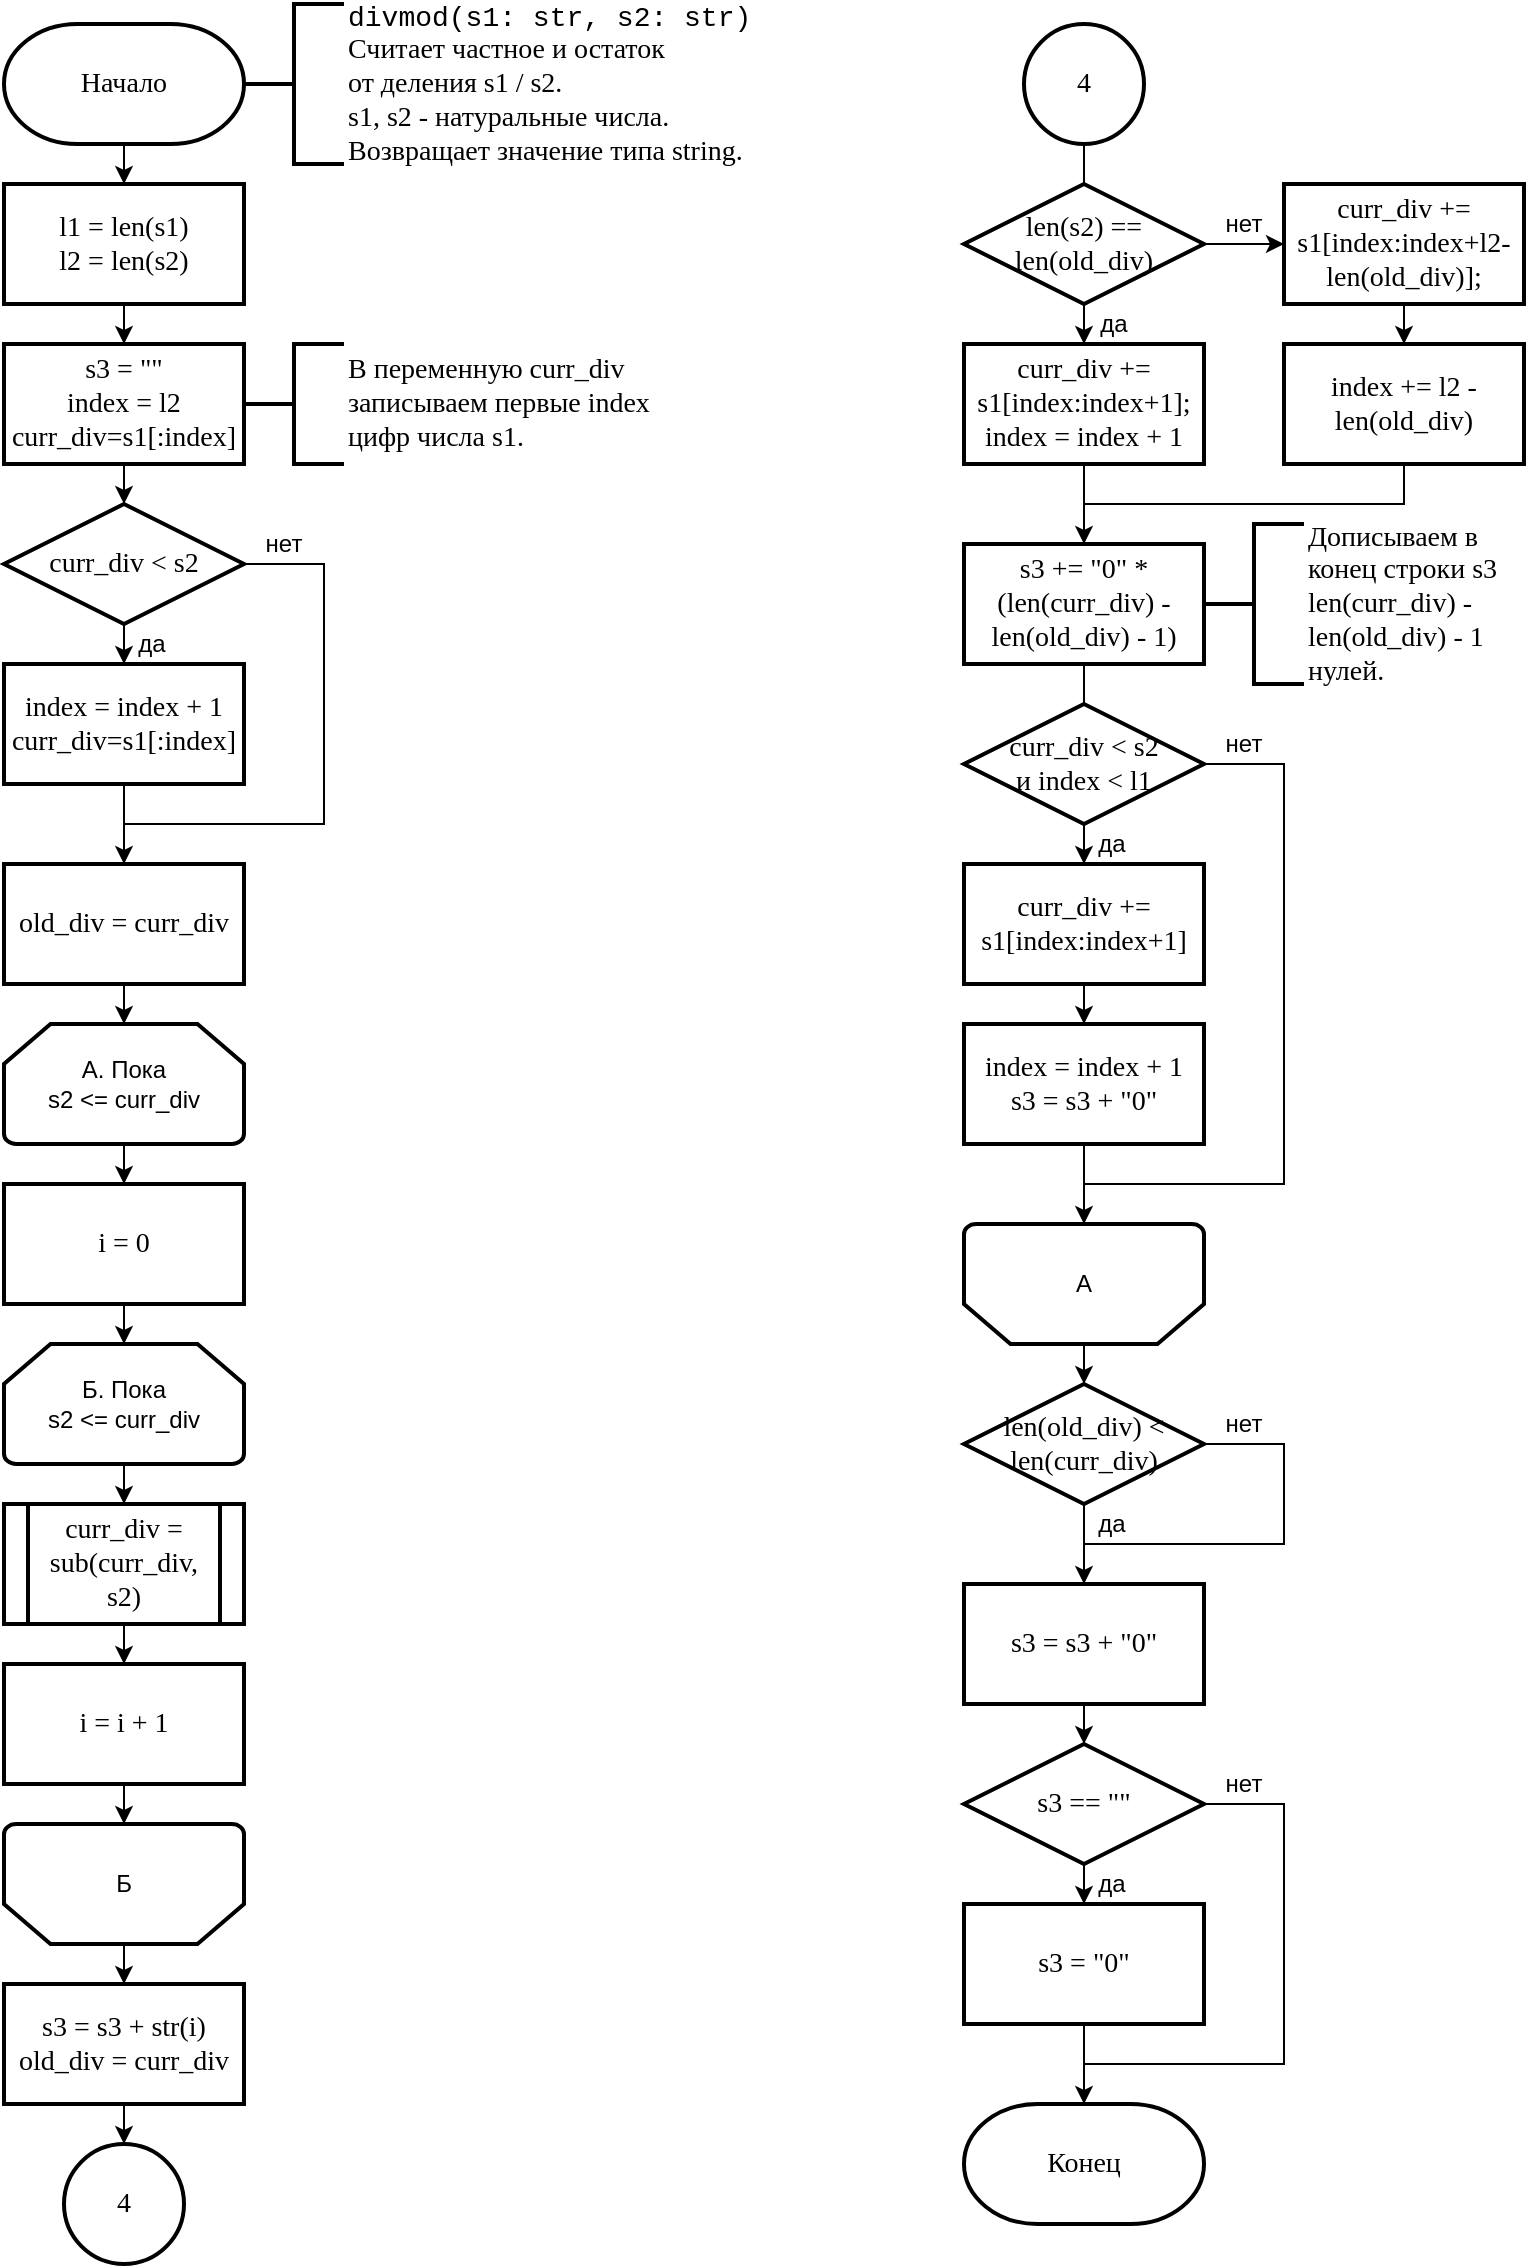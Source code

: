 <mxfile version="14.4.4"><diagram id="MlSowE7N2zOFGr-4BrM5" name="Page-1"><mxGraphModel dx="1422" dy="773" grid="1" gridSize="10" guides="1" tooltips="1" connect="1" arrows="1" fold="1" page="1" pageScale="1" pageWidth="827" pageHeight="1169" math="0" shadow="0"><root><mxCell id="0"/><mxCell id="1" parent="0"/><mxCell id="eOUjjm0YNrlzB128Bgmo-5" style="edgeStyle=orthogonalEdgeStyle;rounded=0;orthogonalLoop=1;jettySize=auto;html=1;exitX=0.5;exitY=1;exitDx=0;exitDy=0;exitPerimeter=0;entryX=0.5;entryY=0;entryDx=0;entryDy=0;fontFamily=Times New Roman;fontSize=14;" parent="1" source="eOUjjm0YNrlzB128Bgmo-1" target="eOUjjm0YNrlzB128Bgmo-3" edge="1"><mxGeometry relative="1" as="geometry"/></mxCell><mxCell id="eOUjjm0YNrlzB128Bgmo-1" value="Начало" style="strokeWidth=2;html=1;shape=mxgraph.flowchart.terminator;whiteSpace=wrap;fontSize=14;fontFamily=Times New Roman;" parent="1" vertex="1"><mxGeometry x="60" y="40" width="120" height="60" as="geometry"/></mxCell><mxCell id="eOUjjm0YNrlzB128Bgmo-7" style="edgeStyle=orthogonalEdgeStyle;rounded=0;orthogonalLoop=1;jettySize=auto;html=1;exitX=0.5;exitY=1;exitDx=0;exitDy=0;entryX=0.5;entryY=0;entryDx=0;entryDy=0;fontFamily=Times New Roman;fontSize=14;" parent="1" source="eOUjjm0YNrlzB128Bgmo-3" target="eOUjjm0YNrlzB128Bgmo-6" edge="1"><mxGeometry relative="1" as="geometry"/></mxCell><mxCell id="eOUjjm0YNrlzB128Bgmo-3" value="&lt;div&gt;l1 = len(s1)&lt;/div&gt;&lt;div&gt;l2 = len(s2)&lt;br&gt;&lt;/div&gt;" style="rounded=0;whiteSpace=wrap;html=1;absoluteArcSize=1;arcSize=14;strokeWidth=2;fontFamily=Times New Roman;fontSize=14;" parent="1" vertex="1"><mxGeometry x="60" y="120" width="120" height="60" as="geometry"/></mxCell><mxCell id="eOUjjm0YNrlzB128Bgmo-4" value="&lt;div&gt;&lt;font face=&quot;Courier New&quot;&gt;divmod(s1: str, s2: str)&lt;/font&gt;&lt;/div&gt;&lt;div&gt;Считает частное и остаток&lt;/div&gt;&lt;div&gt;от деления s1 / s2.&lt;/div&gt;&lt;div&gt;s1, s2 - натуральные числа.&lt;br&gt;&lt;/div&gt;&lt;div&gt;Возвращает значение типа string.&lt;br&gt;&lt;/div&gt;" style="strokeWidth=2;html=1;shape=mxgraph.flowchart.annotation_2;align=left;labelPosition=right;pointerEvents=1;fontFamily=Times New Roman;fontSize=14;" parent="1" vertex="1"><mxGeometry x="180" y="30" width="50" height="80" as="geometry"/></mxCell><mxCell id="eOUjjm0YNrlzB128Bgmo-9" style="edgeStyle=orthogonalEdgeStyle;rounded=0;orthogonalLoop=1;jettySize=auto;html=1;exitX=0.5;exitY=1;exitDx=0;exitDy=0;entryX=0.5;entryY=0;entryDx=0;entryDy=0;fontFamily=Times New Roman;fontSize=14;" parent="1" source="eOUjjm0YNrlzB128Bgmo-6" edge="1"><mxGeometry relative="1" as="geometry"><mxPoint x="120" y="280" as="targetPoint"/></mxGeometry></mxCell><mxCell id="eOUjjm0YNrlzB128Bgmo-6" value="&lt;div&gt;s3 = &quot;&quot;&lt;/div&gt;&lt;div&gt;index = l2&lt;/div&gt;&lt;div&gt;curr_div=s1[:index]&lt;br&gt;&lt;/div&gt;" style="rounded=0;whiteSpace=wrap;html=1;absoluteArcSize=1;arcSize=14;strokeWidth=2;fontFamily=Times New Roman;fontSize=14;" parent="1" vertex="1"><mxGeometry x="60" y="200" width="120" height="60" as="geometry"/></mxCell><mxCell id="eOUjjm0YNrlzB128Bgmo-13" style="edgeStyle=orthogonalEdgeStyle;rounded=0;orthogonalLoop=1;jettySize=auto;html=1;exitX=0.5;exitY=1;exitDx=0;exitDy=0;entryX=0.5;entryY=0;entryDx=0;entryDy=0;fontFamily=Times New Roman;fontSize=14;" parent="1" target="eOUjjm0YNrlzB128Bgmo-12" edge="1"><mxGeometry relative="1" as="geometry"><mxPoint x="120" y="340" as="sourcePoint"/></mxGeometry></mxCell><mxCell id="RgCREBR0O2fTqtn7CURr-6" style="edgeStyle=orthogonalEdgeStyle;rounded=0;orthogonalLoop=1;jettySize=auto;html=1;exitX=0.5;exitY=1;exitDx=0;exitDy=0;entryX=0.5;entryY=0;entryDx=0;entryDy=0;" edge="1" parent="1" source="eOUjjm0YNrlzB128Bgmo-12" target="RgCREBR0O2fTqtn7CURr-5"><mxGeometry relative="1" as="geometry"/></mxCell><mxCell id="eOUjjm0YNrlzB128Bgmo-12" value="&lt;div&gt;index = index + 1&lt;/div&gt;&lt;div&gt;curr_div=s1[:index]&lt;/div&gt;" style="rounded=0;whiteSpace=wrap;html=1;absoluteArcSize=1;arcSize=14;strokeWidth=2;fontFamily=Times New Roman;fontSize=14;" parent="1" vertex="1"><mxGeometry x="60" y="360" width="120" height="60" as="geometry"/></mxCell><mxCell id="eOUjjm0YNrlzB128Bgmo-56" style="edgeStyle=orthogonalEdgeStyle;rounded=0;orthogonalLoop=1;jettySize=auto;html=1;exitX=0.5;exitY=1;exitDx=0;exitDy=0;entryX=0.5;entryY=0;entryDx=0;entryDy=0;entryPerimeter=0;endArrow=none;endFill=0;fontFamily=Times New Roman;fontSize=14;" parent="1" source="eOUjjm0YNrlzB128Bgmo-44" target="eOUjjm0YNrlzB128Bgmo-45" edge="1"><mxGeometry relative="1" as="geometry"/></mxCell><mxCell id="eOUjjm0YNrlzB128Bgmo-44" value="4" style="ellipse;whiteSpace=wrap;html=1;aspect=fixed;rounded=0;strokeWidth=2;fontFamily=Times New Roman;fontSize=14;" parent="1" vertex="1"><mxGeometry x="570" y="40" width="60" height="60" as="geometry"/></mxCell><mxCell id="eOUjjm0YNrlzB128Bgmo-48" value="" style="edgeStyle=orthogonalEdgeStyle;rounded=0;orthogonalLoop=1;jettySize=auto;html=1;exitX=0.5;exitY=1;exitDx=0;exitDy=0;exitPerimeter=0;entryX=0.5;entryY=0;entryDx=0;entryDy=0;endArrow=classic;endFill=1;fontFamily=Times New Roman;fontSize=14;" parent="1" source="eOUjjm0YNrlzB128Bgmo-45" target="eOUjjm0YNrlzB128Bgmo-46" edge="1"><mxGeometry relative="1" as="geometry"/></mxCell><mxCell id="RgCREBR0O2fTqtn7CURr-32" style="edgeStyle=orthogonalEdgeStyle;rounded=0;orthogonalLoop=1;jettySize=auto;html=1;exitX=1;exitY=0.5;exitDx=0;exitDy=0;exitPerimeter=0;entryX=0;entryY=0.5;entryDx=0;entryDy=0;endArrow=classic;endFill=1;" edge="1" parent="1" source="eOUjjm0YNrlzB128Bgmo-45" target="RgCREBR0O2fTqtn7CURr-30"><mxGeometry relative="1" as="geometry"/></mxCell><mxCell id="eOUjjm0YNrlzB128Bgmo-45" value="len(s2) == len(old_div)" style="strokeWidth=2;html=1;shape=mxgraph.flowchart.decision;whiteSpace=wrap;rounded=0;fontFamily=Times New Roman;fontSize=14;" parent="1" vertex="1"><mxGeometry x="540" y="120" width="120" height="60" as="geometry"/></mxCell><mxCell id="eOUjjm0YNrlzB128Bgmo-55" style="edgeStyle=orthogonalEdgeStyle;rounded=0;orthogonalLoop=1;jettySize=auto;html=1;exitX=0.5;exitY=1;exitDx=0;exitDy=0;entryX=0.5;entryY=0;entryDx=0;entryDy=0;endArrow=classic;endFill=1;fontFamily=Times New Roman;fontSize=14;" parent="1" source="eOUjjm0YNrlzB128Bgmo-46" edge="1"><mxGeometry relative="1" as="geometry"><mxPoint x="600" y="300" as="targetPoint"/></mxGeometry></mxCell><mxCell id="eOUjjm0YNrlzB128Bgmo-46" value="&lt;div&gt;curr_div += s1[index:index+1];&lt;/div&gt;index = index + 1" style="rounded=0;whiteSpace=wrap;html=1;absoluteArcSize=1;arcSize=14;strokeWidth=2;fontFamily=Times New Roman;fontSize=14;" parent="1" vertex="1"><mxGeometry x="540" y="200" width="120" height="60" as="geometry"/></mxCell><mxCell id="eOUjjm0YNrlzB128Bgmo-57" value="&lt;div&gt;Дописываем в&lt;/div&gt;&lt;div&gt;конец строки s3&lt;/div&gt;&lt;div&gt;len(curr_div) - &lt;br&gt;&lt;/div&gt;&lt;div&gt;len(old_div) - 1&lt;/div&gt;&lt;div&gt;нулей.&lt;br&gt;&lt;/div&gt;" style="strokeWidth=2;html=1;shape=mxgraph.flowchart.annotation_2;align=left;labelPosition=right;pointerEvents=1;fontFamily=Times New Roman;fontSize=14;" parent="1" vertex="1"><mxGeometry x="660" y="290" width="50" height="80" as="geometry"/></mxCell><mxCell id="eOUjjm0YNrlzB128Bgmo-59" value="Конец" style="strokeWidth=2;html=1;shape=mxgraph.flowchart.terminator;whiteSpace=wrap;fontSize=14;fontFamily=Times New Roman;" parent="1" vertex="1"><mxGeometry x="540" y="1080" width="120" height="60" as="geometry"/></mxCell><mxCell id="eOUjjm0YNrlzB128Bgmo-64" value="да" style="text;html=1;strokeColor=none;fillColor=none;align=center;verticalAlign=middle;whiteSpace=wrap;rounded=0;" parent="1" vertex="1"><mxGeometry x="605" y="180" width="20" height="20" as="geometry"/></mxCell><mxCell id="eOUjjm0YNrlzB128Bgmo-67" value="нет" style="text;html=1;strokeColor=none;fillColor=none;align=center;verticalAlign=middle;whiteSpace=wrap;rounded=0;" parent="1" vertex="1"><mxGeometry x="670" y="130" width="20" height="20" as="geometry"/></mxCell><mxCell id="RgCREBR0O2fTqtn7CURr-1" value="&lt;div&gt;В переменную curr_div&lt;/div&gt;&lt;div&gt;записываем первые index&lt;/div&gt;&lt;div&gt;цифр числа s1.&lt;br&gt;&lt;/div&gt;" style="strokeWidth=2;html=1;shape=mxgraph.flowchart.annotation_2;align=left;labelPosition=right;pointerEvents=1;fontFamily=Times New Roman;fontSize=14;" vertex="1" parent="1"><mxGeometry x="180" y="200" width="50" height="60" as="geometry"/></mxCell><mxCell id="RgCREBR0O2fTqtn7CURr-7" style="edgeStyle=orthogonalEdgeStyle;rounded=0;orthogonalLoop=1;jettySize=auto;html=1;exitX=1;exitY=0.5;exitDx=0;exitDy=0;exitPerimeter=0;endArrow=none;endFill=0;" edge="1" parent="1" source="RgCREBR0O2fTqtn7CURr-2"><mxGeometry relative="1" as="geometry"><mxPoint x="120" y="430" as="targetPoint"/><Array as="points"><mxPoint x="220" y="310"/><mxPoint x="220" y="440"/><mxPoint x="120" y="440"/></Array></mxGeometry></mxCell><mxCell id="RgCREBR0O2fTqtn7CURr-2" value="curr_div &amp;lt; s2" style="strokeWidth=2;html=1;shape=mxgraph.flowchart.decision;whiteSpace=wrap;rounded=0;fontFamily=Times New Roman;fontSize=14;" vertex="1" parent="1"><mxGeometry x="60" y="280" width="120" height="60" as="geometry"/></mxCell><mxCell id="RgCREBR0O2fTqtn7CURr-3" value="да" style="text;html=1;strokeColor=none;fillColor=none;align=center;verticalAlign=middle;whiteSpace=wrap;rounded=0;" vertex="1" parent="1"><mxGeometry x="124" y="340" width="20" height="20" as="geometry"/></mxCell><mxCell id="RgCREBR0O2fTqtn7CURr-12" style="edgeStyle=orthogonalEdgeStyle;rounded=0;orthogonalLoop=1;jettySize=auto;html=1;exitX=0.5;exitY=1;exitDx=0;exitDy=0;endArrow=classic;endFill=1;" edge="1" parent="1" source="RgCREBR0O2fTqtn7CURr-5" target="RgCREBR0O2fTqtn7CURr-10"><mxGeometry relative="1" as="geometry"/></mxCell><mxCell id="RgCREBR0O2fTqtn7CURr-5" value="old_div = curr_div" style="rounded=0;whiteSpace=wrap;html=1;absoluteArcSize=1;arcSize=14;strokeWidth=2;fontFamily=Times New Roman;fontSize=14;" vertex="1" parent="1"><mxGeometry x="60" y="460" width="120" height="60" as="geometry"/></mxCell><mxCell id="RgCREBR0O2fTqtn7CURr-8" value="нет" style="text;html=1;strokeColor=none;fillColor=none;align=center;verticalAlign=middle;whiteSpace=wrap;rounded=0;" vertex="1" parent="1"><mxGeometry x="190" y="290" width="20" height="20" as="geometry"/></mxCell><mxCell id="RgCREBR0O2fTqtn7CURr-14" style="edgeStyle=orthogonalEdgeStyle;rounded=0;orthogonalLoop=1;jettySize=auto;html=1;exitX=0.5;exitY=1;exitDx=0;exitDy=0;exitPerimeter=0;entryX=0.5;entryY=0;entryDx=0;entryDy=0;endArrow=classic;endFill=1;" edge="1" parent="1" source="RgCREBR0O2fTqtn7CURr-10" target="RgCREBR0O2fTqtn7CURr-13"><mxGeometry relative="1" as="geometry"/></mxCell><mxCell id="RgCREBR0O2fTqtn7CURr-10" value="&lt;div&gt;А. Пока&lt;/div&gt;&lt;div&gt;s2 &amp;lt;= curr_div&lt;/div&gt;" style="strokeWidth=2;html=1;shape=mxgraph.flowchart.loop_limit;whiteSpace=wrap;" vertex="1" parent="1"><mxGeometry x="60" y="540" width="120" height="60" as="geometry"/></mxCell><mxCell id="RgCREBR0O2fTqtn7CURr-56" style="edgeStyle=orthogonalEdgeStyle;rounded=0;orthogonalLoop=1;jettySize=auto;html=1;exitX=0.5;exitY=0;exitDx=0;exitDy=0;exitPerimeter=0;entryX=0.5;entryY=0;entryDx=0;entryDy=0;entryPerimeter=0;endArrow=classic;endFill=1;fontSize=14;" edge="1" parent="1" source="RgCREBR0O2fTqtn7CURr-11" target="RgCREBR0O2fTqtn7CURr-55"><mxGeometry relative="1" as="geometry"/></mxCell><mxCell id="RgCREBR0O2fTqtn7CURr-11" value="А" style="strokeWidth=2;html=1;shape=mxgraph.flowchart.loop_limit;whiteSpace=wrap;direction=west;" vertex="1" parent="1"><mxGeometry x="540" y="640" width="120" height="60" as="geometry"/></mxCell><mxCell id="RgCREBR0O2fTqtn7CURr-16" style="edgeStyle=orthogonalEdgeStyle;rounded=0;orthogonalLoop=1;jettySize=auto;html=1;exitX=0.5;exitY=1;exitDx=0;exitDy=0;entryX=0.5;entryY=0;entryDx=0;entryDy=0;entryPerimeter=0;endArrow=classic;endFill=1;" edge="1" parent="1" source="RgCREBR0O2fTqtn7CURr-13" target="RgCREBR0O2fTqtn7CURr-15"><mxGeometry relative="1" as="geometry"/></mxCell><mxCell id="RgCREBR0O2fTqtn7CURr-13" value="i = 0" style="rounded=0;whiteSpace=wrap;html=1;absoluteArcSize=1;arcSize=14;strokeWidth=2;fontFamily=Times New Roman;fontSize=14;" vertex="1" parent="1"><mxGeometry x="60" y="620" width="120" height="60" as="geometry"/></mxCell><mxCell id="RgCREBR0O2fTqtn7CURr-25" style="edgeStyle=orthogonalEdgeStyle;rounded=0;orthogonalLoop=1;jettySize=auto;html=1;exitX=0.5;exitY=1;exitDx=0;exitDy=0;exitPerimeter=0;entryX=0.5;entryY=0;entryDx=0;entryDy=0;endArrow=classic;endFill=1;" edge="1" parent="1" source="RgCREBR0O2fTqtn7CURr-15" target="RgCREBR0O2fTqtn7CURr-24"><mxGeometry relative="1" as="geometry"/></mxCell><mxCell id="RgCREBR0O2fTqtn7CURr-15" value="&lt;div&gt;Б. Пока&lt;/div&gt;&lt;div&gt;s2 &amp;lt;= curr_div&lt;/div&gt;" style="strokeWidth=2;html=1;shape=mxgraph.flowchart.loop_limit;whiteSpace=wrap;" vertex="1" parent="1"><mxGeometry x="60" y="700" width="120" height="60" as="geometry"/></mxCell><mxCell id="RgCREBR0O2fTqtn7CURr-27" style="edgeStyle=orthogonalEdgeStyle;rounded=0;orthogonalLoop=1;jettySize=auto;html=1;exitX=0.5;exitY=1;exitDx=0;exitDy=0;endArrow=classic;endFill=1;" edge="1" parent="1" source="RgCREBR0O2fTqtn7CURr-17" target="RgCREBR0O2fTqtn7CURr-20"><mxGeometry relative="1" as="geometry"/></mxCell><mxCell id="RgCREBR0O2fTqtn7CURr-17" value="i = i + 1" style="rounded=0;whiteSpace=wrap;html=1;absoluteArcSize=1;arcSize=14;strokeWidth=2;fontFamily=Times New Roman;fontSize=14;" vertex="1" parent="1"><mxGeometry x="60" y="860" width="120" height="60" as="geometry"/></mxCell><mxCell id="RgCREBR0O2fTqtn7CURr-23" style="edgeStyle=orthogonalEdgeStyle;rounded=0;orthogonalLoop=1;jettySize=auto;html=1;exitX=0.5;exitY=0;exitDx=0;exitDy=0;exitPerimeter=0;entryX=0.5;entryY=0;entryDx=0;entryDy=0;endArrow=classic;endFill=1;" edge="1" parent="1" target="RgCREBR0O2fTqtn7CURr-22"><mxGeometry relative="1" as="geometry"><mxPoint x="120" y="990" as="sourcePoint"/></mxGeometry></mxCell><mxCell id="RgCREBR0O2fTqtn7CURr-20" value="Б" style="strokeWidth=2;html=1;shape=mxgraph.flowchart.loop_limit;whiteSpace=wrap;direction=west;" vertex="1" parent="1"><mxGeometry x="60" y="940" width="120" height="60" as="geometry"/></mxCell><mxCell id="RgCREBR0O2fTqtn7CURr-29" style="edgeStyle=orthogonalEdgeStyle;rounded=0;orthogonalLoop=1;jettySize=auto;html=1;exitX=0.5;exitY=1;exitDx=0;exitDy=0;entryX=0.5;entryY=0;entryDx=0;entryDy=0;endArrow=classic;endFill=1;" edge="1" parent="1" source="RgCREBR0O2fTqtn7CURr-22" target="RgCREBR0O2fTqtn7CURr-28"><mxGeometry relative="1" as="geometry"/></mxCell><mxCell id="RgCREBR0O2fTqtn7CURr-22" value="&lt;div&gt;s3 = s3 + str(i)&lt;/div&gt;&lt;div&gt;old_div = curr_div&lt;br&gt;&lt;/div&gt;" style="rounded=0;whiteSpace=wrap;html=1;absoluteArcSize=1;arcSize=14;strokeWidth=2;fontFamily=Times New Roman;fontSize=14;" vertex="1" parent="1"><mxGeometry x="60" y="1020" width="120" height="60" as="geometry"/></mxCell><mxCell id="RgCREBR0O2fTqtn7CURr-26" style="edgeStyle=orthogonalEdgeStyle;rounded=0;orthogonalLoop=1;jettySize=auto;html=1;exitX=0.5;exitY=1;exitDx=0;exitDy=0;entryX=0.5;entryY=0;entryDx=0;entryDy=0;endArrow=classic;endFill=1;" edge="1" parent="1" source="RgCREBR0O2fTqtn7CURr-24" target="RgCREBR0O2fTqtn7CURr-17"><mxGeometry relative="1" as="geometry"/></mxCell><mxCell id="RgCREBR0O2fTqtn7CURr-24" value="&lt;div&gt;curr_div = sub(curr_div, s2)&lt;/div&gt;" style="shape=process;whiteSpace=wrap;html=1;backgroundOutline=1;rounded=0;strokeWidth=2;fontFamily=Times New Roman;fontSize=14;" vertex="1" parent="1"><mxGeometry x="60" y="780" width="120" height="60" as="geometry"/></mxCell><mxCell id="RgCREBR0O2fTqtn7CURr-28" value="4" style="ellipse;whiteSpace=wrap;html=1;aspect=fixed;rounded=0;strokeWidth=2;fontFamily=Times New Roman;fontSize=14;" vertex="1" parent="1"><mxGeometry x="90" y="1100" width="60" height="60" as="geometry"/></mxCell><mxCell id="RgCREBR0O2fTqtn7CURr-34" style="edgeStyle=orthogonalEdgeStyle;rounded=0;orthogonalLoop=1;jettySize=auto;html=1;exitX=0.5;exitY=1;exitDx=0;exitDy=0;entryX=0.5;entryY=0;entryDx=0;entryDy=0;endArrow=classic;endFill=1;" edge="1" parent="1" source="RgCREBR0O2fTqtn7CURr-30" target="RgCREBR0O2fTqtn7CURr-33"><mxGeometry relative="1" as="geometry"/></mxCell><mxCell id="RgCREBR0O2fTqtn7CURr-30" value="&lt;div&gt;curr_div += s1[index:index+l2-len(old_div)];&lt;/div&gt;" style="rounded=0;whiteSpace=wrap;html=1;absoluteArcSize=1;arcSize=14;strokeWidth=2;fontFamily=Times New Roman;fontSize=14;" vertex="1" parent="1"><mxGeometry x="700" y="120" width="120" height="60" as="geometry"/></mxCell><mxCell id="RgCREBR0O2fTqtn7CURr-39" style="edgeStyle=orthogonalEdgeStyle;rounded=0;orthogonalLoop=1;jettySize=auto;html=1;exitX=0.5;exitY=1;exitDx=0;exitDy=0;endArrow=none;endFill=0;" edge="1" parent="1" source="RgCREBR0O2fTqtn7CURr-33"><mxGeometry relative="1" as="geometry"><mxPoint x="600" y="280" as="targetPoint"/><Array as="points"><mxPoint x="760" y="280"/></Array></mxGeometry></mxCell><mxCell id="RgCREBR0O2fTqtn7CURr-33" value="index += l2 - len(old_div)" style="rounded=0;whiteSpace=wrap;html=1;absoluteArcSize=1;arcSize=14;strokeWidth=2;fontFamily=Times New Roman;fontSize=14;" vertex="1" parent="1"><mxGeometry x="700" y="200" width="120" height="60" as="geometry"/></mxCell><mxCell id="RgCREBR0O2fTqtn7CURr-49" style="edgeStyle=orthogonalEdgeStyle;rounded=0;orthogonalLoop=1;jettySize=auto;html=1;exitX=0.5;exitY=1;exitDx=0;exitDy=0;entryX=0.5;entryY=0;entryDx=0;entryDy=0;entryPerimeter=0;endArrow=none;endFill=0;" edge="1" parent="1" source="RgCREBR0O2fTqtn7CURr-40" target="RgCREBR0O2fTqtn7CURr-46"><mxGeometry relative="1" as="geometry"/></mxCell><mxCell id="RgCREBR0O2fTqtn7CURr-40" value="s3 += &quot;0&quot; * (len(curr_div) - len(old_div) - 1)" style="rounded=0;whiteSpace=wrap;html=1;absoluteArcSize=1;arcSize=14;strokeWidth=2;fontFamily=Times New Roman;fontSize=14;" vertex="1" parent="1"><mxGeometry x="540" y="300" width="120" height="60" as="geometry"/></mxCell><mxCell id="RgCREBR0O2fTqtn7CURr-43" style="edgeStyle=orthogonalEdgeStyle;rounded=0;orthogonalLoop=1;jettySize=auto;html=1;exitX=0.5;exitY=1;exitDx=0;exitDy=0;entryX=0.5;entryY=0;entryDx=0;entryDy=0;fontFamily=Times New Roman;fontSize=14;" edge="1" parent="1" target="RgCREBR0O2fTqtn7CURr-44"><mxGeometry relative="1" as="geometry"><mxPoint x="600" y="440" as="sourcePoint"/></mxGeometry></mxCell><mxCell id="RgCREBR0O2fTqtn7CURr-51" style="edgeStyle=orthogonalEdgeStyle;rounded=0;orthogonalLoop=1;jettySize=auto;html=1;exitX=0.5;exitY=1;exitDx=0;exitDy=0;entryX=0.5;entryY=0;entryDx=0;entryDy=0;endArrow=classic;endFill=1;" edge="1" parent="1" source="RgCREBR0O2fTqtn7CURr-44" target="RgCREBR0O2fTqtn7CURr-50"><mxGeometry relative="1" as="geometry"/></mxCell><mxCell id="RgCREBR0O2fTqtn7CURr-44" value="&lt;div&gt;curr_div += s1[index:index+1]&lt;/div&gt;" style="rounded=0;whiteSpace=wrap;html=1;absoluteArcSize=1;arcSize=14;strokeWidth=2;fontFamily=Times New Roman;fontSize=14;" vertex="1" parent="1"><mxGeometry x="540" y="460" width="120" height="60" as="geometry"/></mxCell><mxCell id="RgCREBR0O2fTqtn7CURr-54" style="edgeStyle=orthogonalEdgeStyle;rounded=0;orthogonalLoop=1;jettySize=auto;html=1;exitX=1;exitY=0.5;exitDx=0;exitDy=0;exitPerimeter=0;endArrow=none;endFill=0;" edge="1" parent="1" source="RgCREBR0O2fTqtn7CURr-46"><mxGeometry relative="1" as="geometry"><mxPoint x="600" y="610" as="targetPoint"/><Array as="points"><mxPoint x="700" y="410"/><mxPoint x="700" y="620"/><mxPoint x="600" y="620"/></Array></mxGeometry></mxCell><mxCell id="RgCREBR0O2fTqtn7CURr-46" value="&lt;div&gt;curr_div &amp;lt; s2&lt;/div&gt;и index &amp;lt; l1" style="strokeWidth=2;html=1;shape=mxgraph.flowchart.decision;whiteSpace=wrap;rounded=0;fontFamily=Times New Roman;fontSize=14;" vertex="1" parent="1"><mxGeometry x="540" y="380" width="120" height="60" as="geometry"/></mxCell><mxCell id="RgCREBR0O2fTqtn7CURr-47" value="да" style="text;html=1;strokeColor=none;fillColor=none;align=center;verticalAlign=middle;whiteSpace=wrap;rounded=0;" vertex="1" parent="1"><mxGeometry x="604" y="440" width="20" height="20" as="geometry"/></mxCell><mxCell id="RgCREBR0O2fTqtn7CURr-48" value="нет" style="text;html=1;strokeColor=none;fillColor=none;align=center;verticalAlign=middle;whiteSpace=wrap;rounded=0;" vertex="1" parent="1"><mxGeometry x="670" y="390" width="20" height="20" as="geometry"/></mxCell><mxCell id="RgCREBR0O2fTqtn7CURr-53" style="edgeStyle=orthogonalEdgeStyle;rounded=0;orthogonalLoop=1;jettySize=auto;html=1;exitX=0.5;exitY=1;exitDx=0;exitDy=0;entryX=0.5;entryY=1;entryDx=0;entryDy=0;entryPerimeter=0;endArrow=classic;endFill=1;" edge="1" parent="1" source="RgCREBR0O2fTqtn7CURr-50" target="RgCREBR0O2fTqtn7CURr-11"><mxGeometry relative="1" as="geometry"/></mxCell><mxCell id="RgCREBR0O2fTqtn7CURr-50" value="&lt;div&gt;index = index + 1&lt;/div&gt;&lt;div&gt;s3 = s3 + &quot;0&quot;&lt;br&gt;&lt;/div&gt;" style="rounded=0;whiteSpace=wrap;html=1;absoluteArcSize=1;arcSize=14;strokeWidth=2;fontFamily=Times New Roman;fontSize=14;" vertex="1" parent="1"><mxGeometry x="540" y="540" width="120" height="60" as="geometry"/></mxCell><mxCell id="RgCREBR0O2fTqtn7CURr-58" style="edgeStyle=orthogonalEdgeStyle;rounded=0;orthogonalLoop=1;jettySize=auto;html=1;exitX=0.5;exitY=1;exitDx=0;exitDy=0;exitPerimeter=0;entryX=0.5;entryY=0;entryDx=0;entryDy=0;endArrow=classic;endFill=1;fontSize=14;" edge="1" parent="1" source="RgCREBR0O2fTqtn7CURr-55" target="RgCREBR0O2fTqtn7CURr-57"><mxGeometry relative="1" as="geometry"/></mxCell><mxCell id="RgCREBR0O2fTqtn7CURr-59" style="edgeStyle=orthogonalEdgeStyle;rounded=0;orthogonalLoop=1;jettySize=auto;html=1;exitX=1;exitY=0.5;exitDx=0;exitDy=0;exitPerimeter=0;endArrow=none;endFill=0;fontSize=14;" edge="1" parent="1" source="RgCREBR0O2fTqtn7CURr-55"><mxGeometry relative="1" as="geometry"><mxPoint x="600" y="790" as="targetPoint"/><Array as="points"><mxPoint x="700" y="750"/><mxPoint x="700" y="800"/><mxPoint x="600" y="800"/></Array></mxGeometry></mxCell><mxCell id="RgCREBR0O2fTqtn7CURr-55" value="len(old_div) &amp;lt; len(curr_div)" style="strokeWidth=2;html=1;shape=mxgraph.flowchart.decision;whiteSpace=wrap;rounded=0;fontFamily=Times New Roman;fontSize=14;" vertex="1" parent="1"><mxGeometry x="540" y="720" width="120" height="60" as="geometry"/></mxCell><mxCell id="RgCREBR0O2fTqtn7CURr-64" style="edgeStyle=orthogonalEdgeStyle;rounded=0;orthogonalLoop=1;jettySize=auto;html=1;exitX=0.5;exitY=1;exitDx=0;exitDy=0;entryX=0.5;entryY=0;entryDx=0;entryDy=0;entryPerimeter=0;endArrow=classic;endFill=1;fontSize=14;" edge="1" parent="1" source="RgCREBR0O2fTqtn7CURr-57" target="RgCREBR0O2fTqtn7CURr-63"><mxGeometry relative="1" as="geometry"/></mxCell><mxCell id="RgCREBR0O2fTqtn7CURr-57" value="s3 = s3 + &quot;0&quot;" style="rounded=0;whiteSpace=wrap;html=1;absoluteArcSize=1;arcSize=14;strokeWidth=2;fontFamily=Times New Roman;fontSize=14;" vertex="1" parent="1"><mxGeometry x="540" y="820" width="120" height="60" as="geometry"/></mxCell><mxCell id="RgCREBR0O2fTqtn7CURr-61" value="да" style="text;html=1;strokeColor=none;fillColor=none;align=center;verticalAlign=middle;whiteSpace=wrap;rounded=0;" vertex="1" parent="1"><mxGeometry x="604" y="780" width="20" height="20" as="geometry"/></mxCell><mxCell id="RgCREBR0O2fTqtn7CURr-62" value="нет" style="text;html=1;strokeColor=none;fillColor=none;align=center;verticalAlign=middle;whiteSpace=wrap;rounded=0;" vertex="1" parent="1"><mxGeometry x="670" y="730" width="20" height="20" as="geometry"/></mxCell><mxCell id="RgCREBR0O2fTqtn7CURr-66" style="edgeStyle=orthogonalEdgeStyle;rounded=0;orthogonalLoop=1;jettySize=auto;html=1;exitX=0.5;exitY=1;exitDx=0;exitDy=0;exitPerimeter=0;entryX=0.5;entryY=0;entryDx=0;entryDy=0;endArrow=classic;endFill=1;fontSize=14;" edge="1" parent="1" source="RgCREBR0O2fTqtn7CURr-63" target="RgCREBR0O2fTqtn7CURr-65"><mxGeometry relative="1" as="geometry"/></mxCell><mxCell id="RgCREBR0O2fTqtn7CURr-68" style="edgeStyle=orthogonalEdgeStyle;rounded=0;orthogonalLoop=1;jettySize=auto;html=1;exitX=1;exitY=0.5;exitDx=0;exitDy=0;exitPerimeter=0;endArrow=none;endFill=0;fontSize=14;" edge="1" parent="1" source="RgCREBR0O2fTqtn7CURr-63"><mxGeometry relative="1" as="geometry"><mxPoint x="600" y="1060" as="targetPoint"/><Array as="points"><mxPoint x="700" y="930"/><mxPoint x="700" y="1060"/><mxPoint x="600" y="1060"/></Array></mxGeometry></mxCell><mxCell id="RgCREBR0O2fTqtn7CURr-63" value="s3 == &quot;&quot;" style="strokeWidth=2;html=1;shape=mxgraph.flowchart.decision;whiteSpace=wrap;rounded=0;fontFamily=Times New Roman;fontSize=14;" vertex="1" parent="1"><mxGeometry x="540" y="900" width="120" height="60" as="geometry"/></mxCell><mxCell id="RgCREBR0O2fTqtn7CURr-67" style="edgeStyle=orthogonalEdgeStyle;rounded=0;orthogonalLoop=1;jettySize=auto;html=1;exitX=0.5;exitY=1;exitDx=0;exitDy=0;entryX=0.5;entryY=0;entryDx=0;entryDy=0;entryPerimeter=0;endArrow=classic;endFill=1;fontSize=14;" edge="1" parent="1" source="RgCREBR0O2fTqtn7CURr-65" target="eOUjjm0YNrlzB128Bgmo-59"><mxGeometry relative="1" as="geometry"/></mxCell><mxCell id="RgCREBR0O2fTqtn7CURr-65" value="s3 = &quot;0&quot;" style="rounded=0;whiteSpace=wrap;html=1;absoluteArcSize=1;arcSize=14;strokeWidth=2;fontFamily=Times New Roman;fontSize=14;" vertex="1" parent="1"><mxGeometry x="540" y="980" width="120" height="60" as="geometry"/></mxCell><mxCell id="RgCREBR0O2fTqtn7CURr-69" value="да" style="text;html=1;strokeColor=none;fillColor=none;align=center;verticalAlign=middle;whiteSpace=wrap;rounded=0;" vertex="1" parent="1"><mxGeometry x="604" y="960" width="20" height="20" as="geometry"/></mxCell><mxCell id="RgCREBR0O2fTqtn7CURr-70" value="нет" style="text;html=1;strokeColor=none;fillColor=none;align=center;verticalAlign=middle;whiteSpace=wrap;rounded=0;" vertex="1" parent="1"><mxGeometry x="670" y="910" width="20" height="20" as="geometry"/></mxCell></root></mxGraphModel></diagram></mxfile>